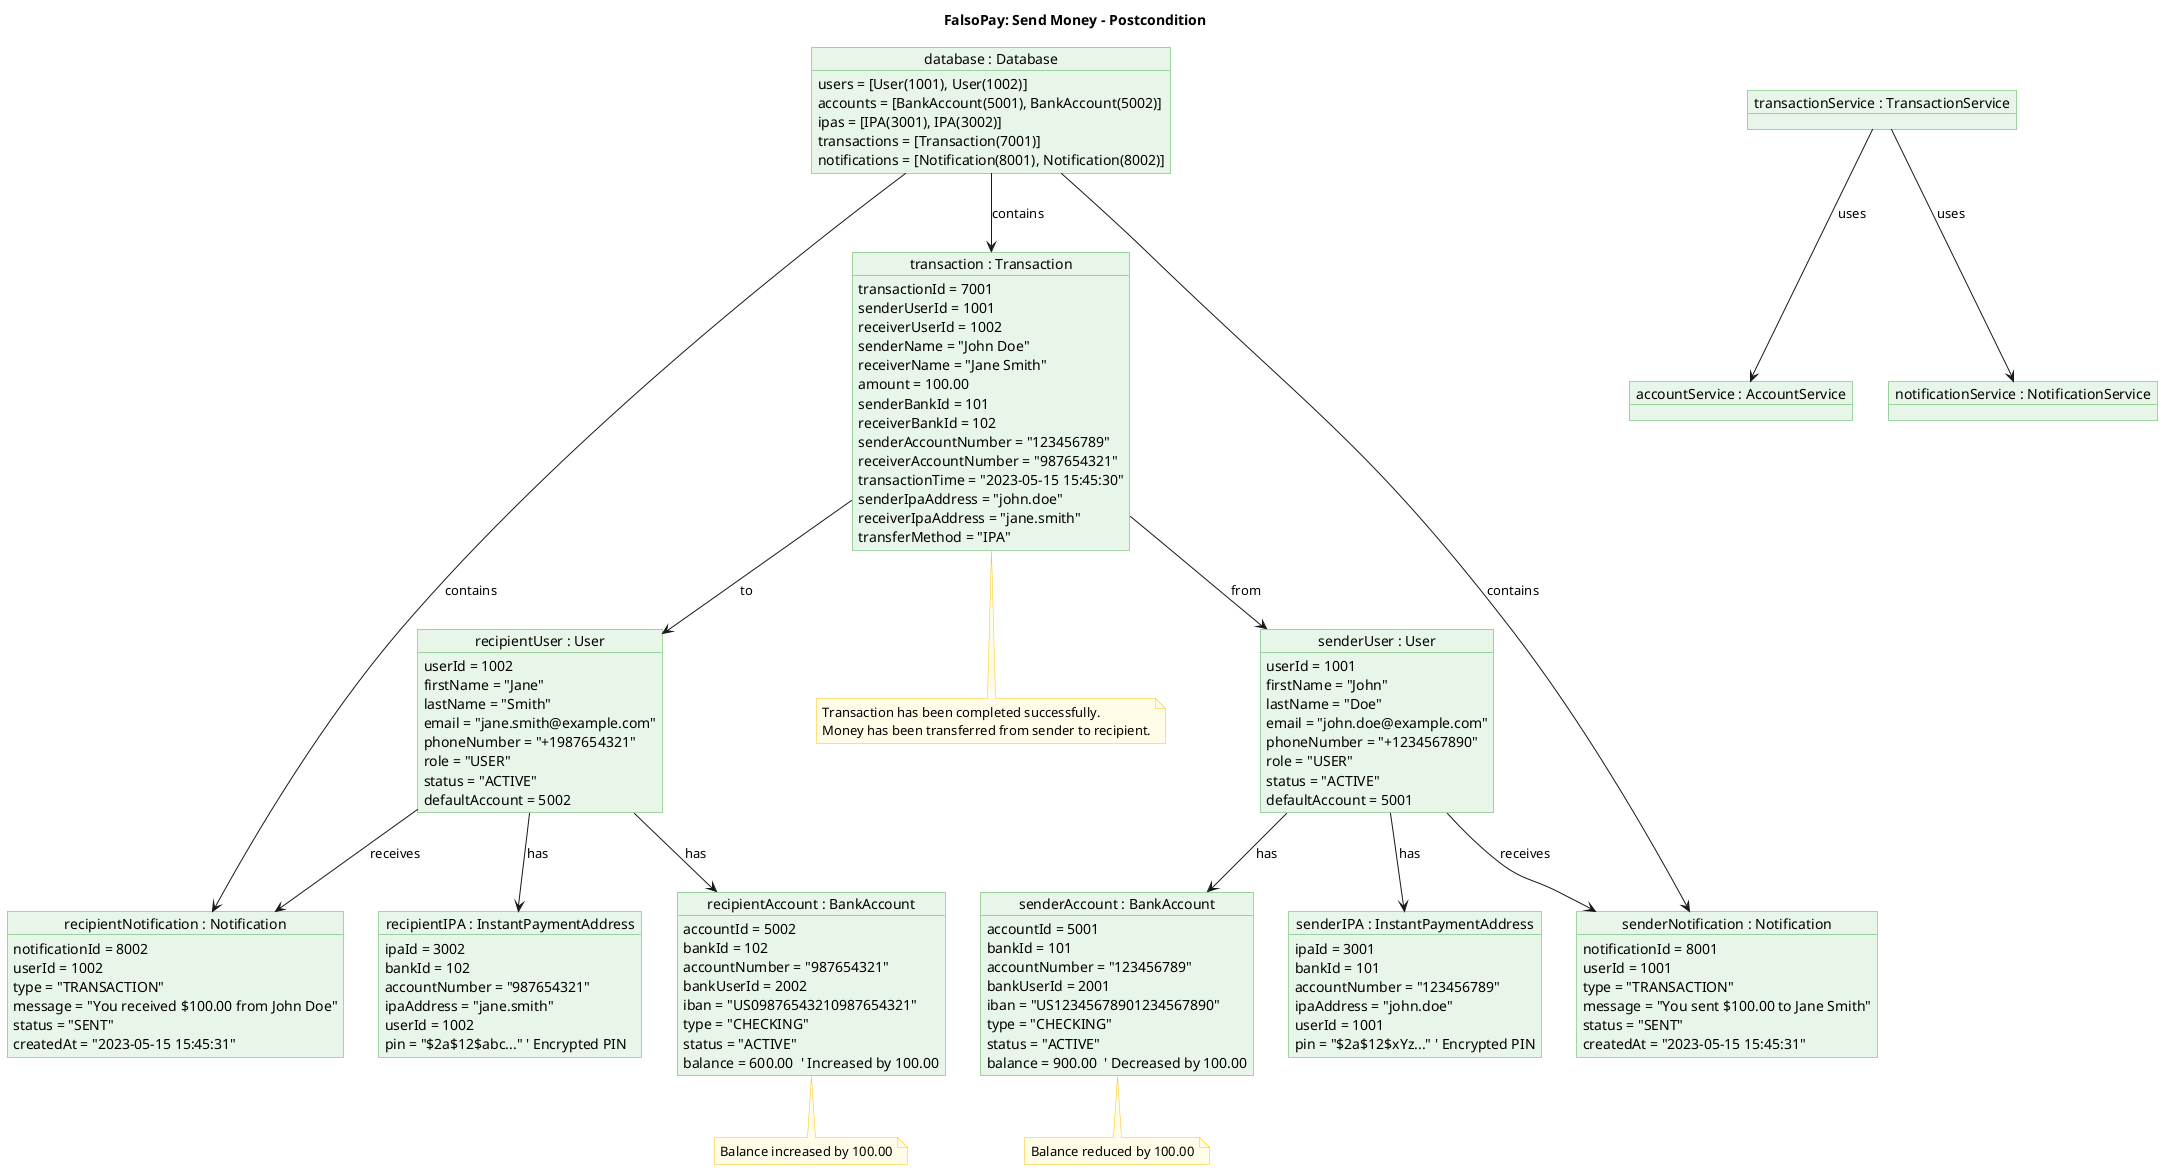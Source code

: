 @startuml Send-Money-Postcondition

!define OBJECT_STYLE_FILL #E8F5E9
!define OBJECT_STYLE_BORDER #4CAF50
!define OBJECT_STYLE_TEXT #000000

skinparam object {
    backgroundColor OBJECT_STYLE_FILL
    borderColor OBJECT_STYLE_BORDER
    fontColor OBJECT_STYLE_TEXT
}

skinparam note {
    backgroundColor #FFFDE7
    borderColor #FFC107
    fontColor #000000
}

title "FalsoPay: Send Money - Postcondition"

object "senderUser : User" as senderUser {
    userId = 1001
    firstName = "John"
    lastName = "Doe"
    email = "john.doe@example.com"
    phoneNumber = "+1234567890"
    role = "USER"
    status = "ACTIVE"
    defaultAccount = 5001
}

object "recipientUser : User" as recipientUser {
    userId = 1002
    firstName = "Jane"
    lastName = "Smith"
    email = "jane.smith@example.com"
    phoneNumber = "+1987654321"
    role = "USER"
    status = "ACTIVE"
    defaultAccount = 5002
}

object "senderAccount : BankAccount" as senderAccount {
    accountId = 5001
    bankId = 101
    accountNumber = "123456789"
    bankUserId = 2001
    iban = "US12345678901234567890"
    type = "CHECKING"
    status = "ACTIVE"
    balance = 900.00  ' Decreased by 100.00
}

object "recipientAccount : BankAccount" as recipientAccount {
    accountId = 5002
    bankId = 102
    accountNumber = "987654321"
    bankUserId = 2002
    iban = "US09876543210987654321"
    type = "CHECKING"
    status = "ACTIVE"
    balance = 600.00  ' Increased by 100.00
}

object "senderIPA : InstantPaymentAddress" as senderIPA {
    ipaId = 3001
    bankId = 101
    accountNumber = "123456789"
    ipaAddress = "john.doe"
    userId = 1001
    pin = "$2a$12$xYz..." ' Encrypted PIN
}

object "recipientIPA : InstantPaymentAddress" as recipientIPA {
    ipaId = 3002
    bankId = 102
    accountNumber = "987654321"
    ipaAddress = "jane.smith"
    userId = 1002
    pin = "$2a$12$abc..." ' Encrypted PIN
}

object "transaction : Transaction" as transaction {
    transactionId = 7001
    senderUserId = 1001
    receiverUserId = 1002
    senderName = "John Doe"
    receiverName = "Jane Smith"
    amount = 100.00
    senderBankId = 101
    receiverBankId = 102
    senderAccountNumber = "123456789"
    receiverAccountNumber = "987654321"
    transactionTime = "2023-05-15 15:45:30"
    senderIpaAddress = "john.doe"
    receiverIpaAddress = "jane.smith"
    transferMethod = "IPA"
}

object "senderNotification : Notification" as senderNotification {
    notificationId = 8001
    userId = 1001
    type = "TRANSACTION"
    message = "You sent $100.00 to Jane Smith"
    status = "SENT"
    createdAt = "2023-05-15 15:45:31"
}

object "recipientNotification : Notification" as recipientNotification {
    notificationId = 8002
    userId = 1002
    type = "TRANSACTION"
    message = "You received $100.00 from John Doe"
    status = "SENT"
    createdAt = "2023-05-15 15:45:31"
}

object "transactionService : TransactionService" as transactionService {
}

object "accountService : AccountService" as accountService {
}

object "notificationService : NotificationService" as notificationService {
}

object "database : Database" as database {
    users = [User(1001), User(1002)]
    accounts = [BankAccount(5001), BankAccount(5002)]
    ipas = [IPA(3001), IPA(3002)]
    transactions = [Transaction(7001)]
    notifications = [Notification(8001), Notification(8002)]
}

note bottom of transaction
  Transaction has been completed successfully.
  Money has been transferred from sender to recipient.
end note

note bottom of senderAccount
  Balance reduced by 100.00
end note

note bottom of recipientAccount
  Balance increased by 100.00
end note

senderUser --> senderAccount : has
recipientUser --> recipientAccount : has
senderUser --> senderIPA : has
recipientUser --> recipientIPA : has
senderUser --> senderNotification : receives
recipientUser --> recipientNotification : receives
transaction --> senderUser : from
transaction --> recipientUser : to
transactionService --> accountService : uses
transactionService --> notificationService : uses
database --> transaction : contains
database --> senderNotification : contains
database --> recipientNotification : contains

@enduml 